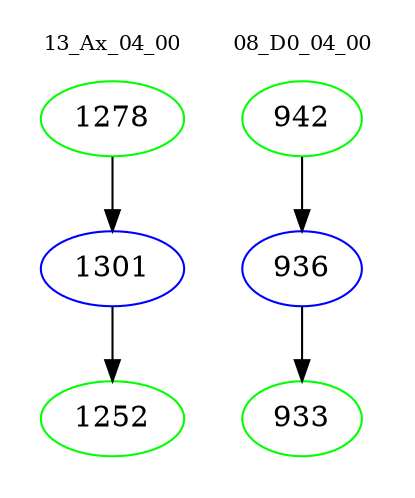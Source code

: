 digraph{
subgraph cluster_0 {
color = white
label = "13_Ax_04_00";
fontsize=10;
T0_1278 [label="1278", color="green"]
T0_1278 -> T0_1301 [color="black"]
T0_1301 [label="1301", color="blue"]
T0_1301 -> T0_1252 [color="black"]
T0_1252 [label="1252", color="green"]
}
subgraph cluster_1 {
color = white
label = "08_D0_04_00";
fontsize=10;
T1_942 [label="942", color="green"]
T1_942 -> T1_936 [color="black"]
T1_936 [label="936", color="blue"]
T1_936 -> T1_933 [color="black"]
T1_933 [label="933", color="green"]
}
}
